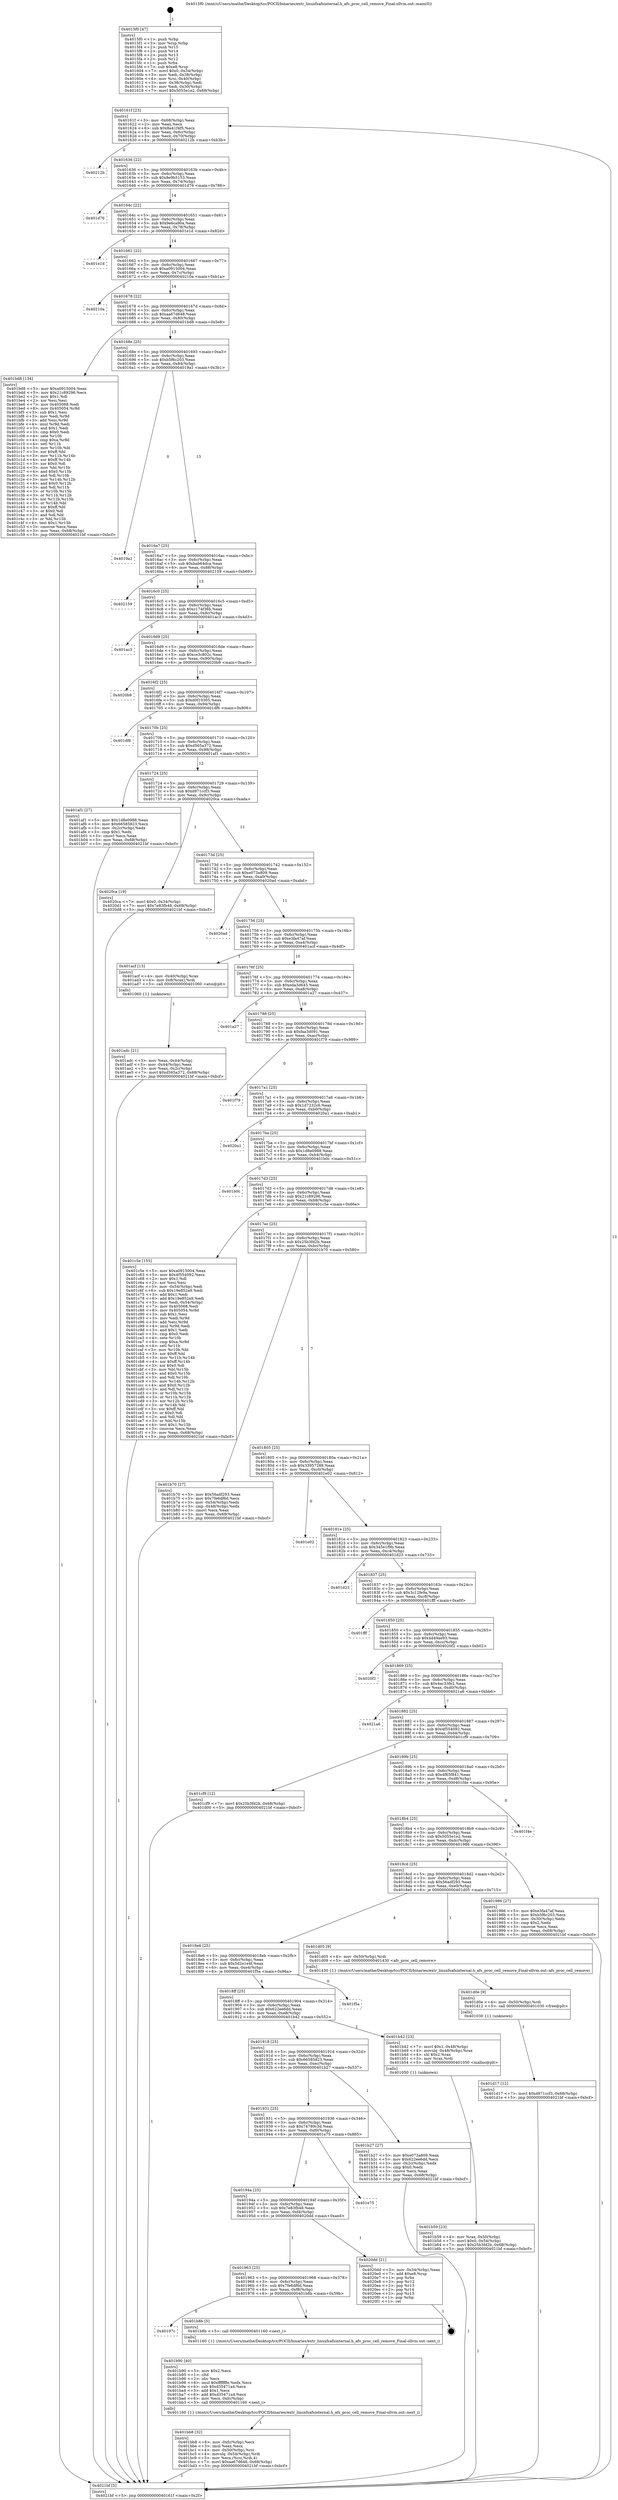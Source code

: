 digraph "0x4015f0" {
  label = "0x4015f0 (/mnt/c/Users/mathe/Desktop/tcc/POCII/binaries/extr_linuxfsafsinternal.h_afs_proc_cell_remove_Final-ollvm.out::main(0))"
  labelloc = "t"
  node[shape=record]

  Entry [label="",width=0.3,height=0.3,shape=circle,fillcolor=black,style=filled]
  "0x40161f" [label="{
     0x40161f [23]\l
     | [instrs]\l
     &nbsp;&nbsp;0x40161f \<+3\>: mov -0x68(%rbp),%eax\l
     &nbsp;&nbsp;0x401622 \<+2\>: mov %eax,%ecx\l
     &nbsp;&nbsp;0x401624 \<+6\>: sub $0x8a41f4f5,%ecx\l
     &nbsp;&nbsp;0x40162a \<+3\>: mov %eax,-0x6c(%rbp)\l
     &nbsp;&nbsp;0x40162d \<+3\>: mov %ecx,-0x70(%rbp)\l
     &nbsp;&nbsp;0x401630 \<+6\>: je 000000000040212b \<main+0xb3b\>\l
  }"]
  "0x40212b" [label="{
     0x40212b\l
  }", style=dashed]
  "0x401636" [label="{
     0x401636 [22]\l
     | [instrs]\l
     &nbsp;&nbsp;0x401636 \<+5\>: jmp 000000000040163b \<main+0x4b\>\l
     &nbsp;&nbsp;0x40163b \<+3\>: mov -0x6c(%rbp),%eax\l
     &nbsp;&nbsp;0x40163e \<+5\>: sub $0x8e9b5153,%eax\l
     &nbsp;&nbsp;0x401643 \<+3\>: mov %eax,-0x74(%rbp)\l
     &nbsp;&nbsp;0x401646 \<+6\>: je 0000000000401d76 \<main+0x786\>\l
  }"]
  Exit [label="",width=0.3,height=0.3,shape=circle,fillcolor=black,style=filled,peripheries=2]
  "0x401d76" [label="{
     0x401d76\l
  }", style=dashed]
  "0x40164c" [label="{
     0x40164c [22]\l
     | [instrs]\l
     &nbsp;&nbsp;0x40164c \<+5\>: jmp 0000000000401651 \<main+0x61\>\l
     &nbsp;&nbsp;0x401651 \<+3\>: mov -0x6c(%rbp),%eax\l
     &nbsp;&nbsp;0x401654 \<+5\>: sub $0x9e6ca90a,%eax\l
     &nbsp;&nbsp;0x401659 \<+3\>: mov %eax,-0x78(%rbp)\l
     &nbsp;&nbsp;0x40165c \<+6\>: je 0000000000401e1d \<main+0x82d\>\l
  }"]
  "0x401d17" [label="{
     0x401d17 [12]\l
     | [instrs]\l
     &nbsp;&nbsp;0x401d17 \<+7\>: movl $0xd971ccf3,-0x68(%rbp)\l
     &nbsp;&nbsp;0x401d1e \<+5\>: jmp 00000000004021bf \<main+0xbcf\>\l
  }"]
  "0x401e1d" [label="{
     0x401e1d\l
  }", style=dashed]
  "0x401662" [label="{
     0x401662 [22]\l
     | [instrs]\l
     &nbsp;&nbsp;0x401662 \<+5\>: jmp 0000000000401667 \<main+0x77\>\l
     &nbsp;&nbsp;0x401667 \<+3\>: mov -0x6c(%rbp),%eax\l
     &nbsp;&nbsp;0x40166a \<+5\>: sub $0xa0915004,%eax\l
     &nbsp;&nbsp;0x40166f \<+3\>: mov %eax,-0x7c(%rbp)\l
     &nbsp;&nbsp;0x401672 \<+6\>: je 000000000040210a \<main+0xb1a\>\l
  }"]
  "0x401d0e" [label="{
     0x401d0e [9]\l
     | [instrs]\l
     &nbsp;&nbsp;0x401d0e \<+4\>: mov -0x50(%rbp),%rdi\l
     &nbsp;&nbsp;0x401d12 \<+5\>: call 0000000000401030 \<free@plt\>\l
     | [calls]\l
     &nbsp;&nbsp;0x401030 \{1\} (unknown)\l
  }"]
  "0x40210a" [label="{
     0x40210a\l
  }", style=dashed]
  "0x401678" [label="{
     0x401678 [22]\l
     | [instrs]\l
     &nbsp;&nbsp;0x401678 \<+5\>: jmp 000000000040167d \<main+0x8d\>\l
     &nbsp;&nbsp;0x40167d \<+3\>: mov -0x6c(%rbp),%eax\l
     &nbsp;&nbsp;0x401680 \<+5\>: sub $0xaa67d648,%eax\l
     &nbsp;&nbsp;0x401685 \<+3\>: mov %eax,-0x80(%rbp)\l
     &nbsp;&nbsp;0x401688 \<+6\>: je 0000000000401bd8 \<main+0x5e8\>\l
  }"]
  "0x401bb8" [label="{
     0x401bb8 [32]\l
     | [instrs]\l
     &nbsp;&nbsp;0x401bb8 \<+6\>: mov -0xfc(%rbp),%ecx\l
     &nbsp;&nbsp;0x401bbe \<+3\>: imul %eax,%ecx\l
     &nbsp;&nbsp;0x401bc1 \<+4\>: mov -0x50(%rbp),%rsi\l
     &nbsp;&nbsp;0x401bc5 \<+4\>: movslq -0x54(%rbp),%rdi\l
     &nbsp;&nbsp;0x401bc9 \<+3\>: mov %ecx,(%rsi,%rdi,4)\l
     &nbsp;&nbsp;0x401bcc \<+7\>: movl $0xaa67d648,-0x68(%rbp)\l
     &nbsp;&nbsp;0x401bd3 \<+5\>: jmp 00000000004021bf \<main+0xbcf\>\l
  }"]
  "0x401bd8" [label="{
     0x401bd8 [134]\l
     | [instrs]\l
     &nbsp;&nbsp;0x401bd8 \<+5\>: mov $0xa0915004,%eax\l
     &nbsp;&nbsp;0x401bdd \<+5\>: mov $0x21c89296,%ecx\l
     &nbsp;&nbsp;0x401be2 \<+2\>: mov $0x1,%dl\l
     &nbsp;&nbsp;0x401be4 \<+2\>: xor %esi,%esi\l
     &nbsp;&nbsp;0x401be6 \<+7\>: mov 0x405068,%edi\l
     &nbsp;&nbsp;0x401bed \<+8\>: mov 0x405054,%r8d\l
     &nbsp;&nbsp;0x401bf5 \<+3\>: sub $0x1,%esi\l
     &nbsp;&nbsp;0x401bf8 \<+3\>: mov %edi,%r9d\l
     &nbsp;&nbsp;0x401bfb \<+3\>: add %esi,%r9d\l
     &nbsp;&nbsp;0x401bfe \<+4\>: imul %r9d,%edi\l
     &nbsp;&nbsp;0x401c02 \<+3\>: and $0x1,%edi\l
     &nbsp;&nbsp;0x401c05 \<+3\>: cmp $0x0,%edi\l
     &nbsp;&nbsp;0x401c08 \<+4\>: sete %r10b\l
     &nbsp;&nbsp;0x401c0c \<+4\>: cmp $0xa,%r8d\l
     &nbsp;&nbsp;0x401c10 \<+4\>: setl %r11b\l
     &nbsp;&nbsp;0x401c14 \<+3\>: mov %r10b,%bl\l
     &nbsp;&nbsp;0x401c17 \<+3\>: xor $0xff,%bl\l
     &nbsp;&nbsp;0x401c1a \<+3\>: mov %r11b,%r14b\l
     &nbsp;&nbsp;0x401c1d \<+4\>: xor $0xff,%r14b\l
     &nbsp;&nbsp;0x401c21 \<+3\>: xor $0x0,%dl\l
     &nbsp;&nbsp;0x401c24 \<+3\>: mov %bl,%r15b\l
     &nbsp;&nbsp;0x401c27 \<+4\>: and $0x0,%r15b\l
     &nbsp;&nbsp;0x401c2b \<+3\>: and %dl,%r10b\l
     &nbsp;&nbsp;0x401c2e \<+3\>: mov %r14b,%r12b\l
     &nbsp;&nbsp;0x401c31 \<+4\>: and $0x0,%r12b\l
     &nbsp;&nbsp;0x401c35 \<+3\>: and %dl,%r11b\l
     &nbsp;&nbsp;0x401c38 \<+3\>: or %r10b,%r15b\l
     &nbsp;&nbsp;0x401c3b \<+3\>: or %r11b,%r12b\l
     &nbsp;&nbsp;0x401c3e \<+3\>: xor %r12b,%r15b\l
     &nbsp;&nbsp;0x401c41 \<+3\>: or %r14b,%bl\l
     &nbsp;&nbsp;0x401c44 \<+3\>: xor $0xff,%bl\l
     &nbsp;&nbsp;0x401c47 \<+3\>: or $0x0,%dl\l
     &nbsp;&nbsp;0x401c4a \<+2\>: and %dl,%bl\l
     &nbsp;&nbsp;0x401c4c \<+3\>: or %bl,%r15b\l
     &nbsp;&nbsp;0x401c4f \<+4\>: test $0x1,%r15b\l
     &nbsp;&nbsp;0x401c53 \<+3\>: cmovne %ecx,%eax\l
     &nbsp;&nbsp;0x401c56 \<+3\>: mov %eax,-0x68(%rbp)\l
     &nbsp;&nbsp;0x401c59 \<+5\>: jmp 00000000004021bf \<main+0xbcf\>\l
  }"]
  "0x40168e" [label="{
     0x40168e [25]\l
     | [instrs]\l
     &nbsp;&nbsp;0x40168e \<+5\>: jmp 0000000000401693 \<main+0xa3\>\l
     &nbsp;&nbsp;0x401693 \<+3\>: mov -0x6c(%rbp),%eax\l
     &nbsp;&nbsp;0x401696 \<+5\>: sub $0xb5f6c203,%eax\l
     &nbsp;&nbsp;0x40169b \<+6\>: mov %eax,-0x84(%rbp)\l
     &nbsp;&nbsp;0x4016a1 \<+6\>: je 00000000004019a1 \<main+0x3b1\>\l
  }"]
  "0x401b90" [label="{
     0x401b90 [40]\l
     | [instrs]\l
     &nbsp;&nbsp;0x401b90 \<+5\>: mov $0x2,%ecx\l
     &nbsp;&nbsp;0x401b95 \<+1\>: cltd\l
     &nbsp;&nbsp;0x401b96 \<+2\>: idiv %ecx\l
     &nbsp;&nbsp;0x401b98 \<+6\>: imul $0xfffffffe,%edx,%ecx\l
     &nbsp;&nbsp;0x401b9e \<+6\>: sub $0xd35471a4,%ecx\l
     &nbsp;&nbsp;0x401ba4 \<+3\>: add $0x1,%ecx\l
     &nbsp;&nbsp;0x401ba7 \<+6\>: add $0xd35471a4,%ecx\l
     &nbsp;&nbsp;0x401bad \<+6\>: mov %ecx,-0xfc(%rbp)\l
     &nbsp;&nbsp;0x401bb3 \<+5\>: call 0000000000401160 \<next_i\>\l
     | [calls]\l
     &nbsp;&nbsp;0x401160 \{1\} (/mnt/c/Users/mathe/Desktop/tcc/POCII/binaries/extr_linuxfsafsinternal.h_afs_proc_cell_remove_Final-ollvm.out::next_i)\l
  }"]
  "0x4019a1" [label="{
     0x4019a1\l
  }", style=dashed]
  "0x4016a7" [label="{
     0x4016a7 [25]\l
     | [instrs]\l
     &nbsp;&nbsp;0x4016a7 \<+5\>: jmp 00000000004016ac \<main+0xbc\>\l
     &nbsp;&nbsp;0x4016ac \<+3\>: mov -0x6c(%rbp),%eax\l
     &nbsp;&nbsp;0x4016af \<+5\>: sub $0xbab64dca,%eax\l
     &nbsp;&nbsp;0x4016b4 \<+6\>: mov %eax,-0x88(%rbp)\l
     &nbsp;&nbsp;0x4016ba \<+6\>: je 0000000000402159 \<main+0xb69\>\l
  }"]
  "0x40197c" [label="{
     0x40197c\l
  }", style=dashed]
  "0x402159" [label="{
     0x402159\l
  }", style=dashed]
  "0x4016c0" [label="{
     0x4016c0 [25]\l
     | [instrs]\l
     &nbsp;&nbsp;0x4016c0 \<+5\>: jmp 00000000004016c5 \<main+0xd5\>\l
     &nbsp;&nbsp;0x4016c5 \<+3\>: mov -0x6c(%rbp),%eax\l
     &nbsp;&nbsp;0x4016c8 \<+5\>: sub $0xc174f36b,%eax\l
     &nbsp;&nbsp;0x4016cd \<+6\>: mov %eax,-0x8c(%rbp)\l
     &nbsp;&nbsp;0x4016d3 \<+6\>: je 0000000000401ac3 \<main+0x4d3\>\l
  }"]
  "0x401b8b" [label="{
     0x401b8b [5]\l
     | [instrs]\l
     &nbsp;&nbsp;0x401b8b \<+5\>: call 0000000000401160 \<next_i\>\l
     | [calls]\l
     &nbsp;&nbsp;0x401160 \{1\} (/mnt/c/Users/mathe/Desktop/tcc/POCII/binaries/extr_linuxfsafsinternal.h_afs_proc_cell_remove_Final-ollvm.out::next_i)\l
  }"]
  "0x401ac3" [label="{
     0x401ac3\l
  }", style=dashed]
  "0x4016d9" [label="{
     0x4016d9 [25]\l
     | [instrs]\l
     &nbsp;&nbsp;0x4016d9 \<+5\>: jmp 00000000004016de \<main+0xee\>\l
     &nbsp;&nbsp;0x4016de \<+3\>: mov -0x6c(%rbp),%eax\l
     &nbsp;&nbsp;0x4016e1 \<+5\>: sub $0xce3c802c,%eax\l
     &nbsp;&nbsp;0x4016e6 \<+6\>: mov %eax,-0x90(%rbp)\l
     &nbsp;&nbsp;0x4016ec \<+6\>: je 00000000004020b9 \<main+0xac9\>\l
  }"]
  "0x401963" [label="{
     0x401963 [25]\l
     | [instrs]\l
     &nbsp;&nbsp;0x401963 \<+5\>: jmp 0000000000401968 \<main+0x378\>\l
     &nbsp;&nbsp;0x401968 \<+3\>: mov -0x6c(%rbp),%eax\l
     &nbsp;&nbsp;0x40196b \<+5\>: sub $0x7fe6df6d,%eax\l
     &nbsp;&nbsp;0x401970 \<+6\>: mov %eax,-0xf8(%rbp)\l
     &nbsp;&nbsp;0x401976 \<+6\>: je 0000000000401b8b \<main+0x59b\>\l
  }"]
  "0x4020b9" [label="{
     0x4020b9\l
  }", style=dashed]
  "0x4016f2" [label="{
     0x4016f2 [25]\l
     | [instrs]\l
     &nbsp;&nbsp;0x4016f2 \<+5\>: jmp 00000000004016f7 \<main+0x107\>\l
     &nbsp;&nbsp;0x4016f7 \<+3\>: mov -0x6c(%rbp),%eax\l
     &nbsp;&nbsp;0x4016fa \<+5\>: sub $0xd0f10305,%eax\l
     &nbsp;&nbsp;0x4016ff \<+6\>: mov %eax,-0x94(%rbp)\l
     &nbsp;&nbsp;0x401705 \<+6\>: je 0000000000401df6 \<main+0x806\>\l
  }"]
  "0x4020dd" [label="{
     0x4020dd [21]\l
     | [instrs]\l
     &nbsp;&nbsp;0x4020dd \<+3\>: mov -0x34(%rbp),%eax\l
     &nbsp;&nbsp;0x4020e0 \<+7\>: add $0xe8,%rsp\l
     &nbsp;&nbsp;0x4020e7 \<+1\>: pop %rbx\l
     &nbsp;&nbsp;0x4020e8 \<+2\>: pop %r12\l
     &nbsp;&nbsp;0x4020ea \<+2\>: pop %r13\l
     &nbsp;&nbsp;0x4020ec \<+2\>: pop %r14\l
     &nbsp;&nbsp;0x4020ee \<+2\>: pop %r15\l
     &nbsp;&nbsp;0x4020f0 \<+1\>: pop %rbp\l
     &nbsp;&nbsp;0x4020f1 \<+1\>: ret\l
  }"]
  "0x401df6" [label="{
     0x401df6\l
  }", style=dashed]
  "0x40170b" [label="{
     0x40170b [25]\l
     | [instrs]\l
     &nbsp;&nbsp;0x40170b \<+5\>: jmp 0000000000401710 \<main+0x120\>\l
     &nbsp;&nbsp;0x401710 \<+3\>: mov -0x6c(%rbp),%eax\l
     &nbsp;&nbsp;0x401713 \<+5\>: sub $0xd565a372,%eax\l
     &nbsp;&nbsp;0x401718 \<+6\>: mov %eax,-0x98(%rbp)\l
     &nbsp;&nbsp;0x40171e \<+6\>: je 0000000000401af1 \<main+0x501\>\l
  }"]
  "0x40194a" [label="{
     0x40194a [25]\l
     | [instrs]\l
     &nbsp;&nbsp;0x40194a \<+5\>: jmp 000000000040194f \<main+0x35f\>\l
     &nbsp;&nbsp;0x40194f \<+3\>: mov -0x6c(%rbp),%eax\l
     &nbsp;&nbsp;0x401952 \<+5\>: sub $0x7e83fb48,%eax\l
     &nbsp;&nbsp;0x401957 \<+6\>: mov %eax,-0xf4(%rbp)\l
     &nbsp;&nbsp;0x40195d \<+6\>: je 00000000004020dd \<main+0xaed\>\l
  }"]
  "0x401af1" [label="{
     0x401af1 [27]\l
     | [instrs]\l
     &nbsp;&nbsp;0x401af1 \<+5\>: mov $0x1d8e0988,%eax\l
     &nbsp;&nbsp;0x401af6 \<+5\>: mov $0x66585823,%ecx\l
     &nbsp;&nbsp;0x401afb \<+3\>: mov -0x2c(%rbp),%edx\l
     &nbsp;&nbsp;0x401afe \<+3\>: cmp $0x1,%edx\l
     &nbsp;&nbsp;0x401b01 \<+3\>: cmovl %ecx,%eax\l
     &nbsp;&nbsp;0x401b04 \<+3\>: mov %eax,-0x68(%rbp)\l
     &nbsp;&nbsp;0x401b07 \<+5\>: jmp 00000000004021bf \<main+0xbcf\>\l
  }"]
  "0x401724" [label="{
     0x401724 [25]\l
     | [instrs]\l
     &nbsp;&nbsp;0x401724 \<+5\>: jmp 0000000000401729 \<main+0x139\>\l
     &nbsp;&nbsp;0x401729 \<+3\>: mov -0x6c(%rbp),%eax\l
     &nbsp;&nbsp;0x40172c \<+5\>: sub $0xd971ccf3,%eax\l
     &nbsp;&nbsp;0x401731 \<+6\>: mov %eax,-0x9c(%rbp)\l
     &nbsp;&nbsp;0x401737 \<+6\>: je 00000000004020ca \<main+0xada\>\l
  }"]
  "0x401e75" [label="{
     0x401e75\l
  }", style=dashed]
  "0x4020ca" [label="{
     0x4020ca [19]\l
     | [instrs]\l
     &nbsp;&nbsp;0x4020ca \<+7\>: movl $0x0,-0x34(%rbp)\l
     &nbsp;&nbsp;0x4020d1 \<+7\>: movl $0x7e83fb48,-0x68(%rbp)\l
     &nbsp;&nbsp;0x4020d8 \<+5\>: jmp 00000000004021bf \<main+0xbcf\>\l
  }"]
  "0x40173d" [label="{
     0x40173d [25]\l
     | [instrs]\l
     &nbsp;&nbsp;0x40173d \<+5\>: jmp 0000000000401742 \<main+0x152\>\l
     &nbsp;&nbsp;0x401742 \<+3\>: mov -0x6c(%rbp),%eax\l
     &nbsp;&nbsp;0x401745 \<+5\>: sub $0xe073a809,%eax\l
     &nbsp;&nbsp;0x40174a \<+6\>: mov %eax,-0xa0(%rbp)\l
     &nbsp;&nbsp;0x401750 \<+6\>: je 00000000004020ad \<main+0xabd\>\l
  }"]
  "0x401b59" [label="{
     0x401b59 [23]\l
     | [instrs]\l
     &nbsp;&nbsp;0x401b59 \<+4\>: mov %rax,-0x50(%rbp)\l
     &nbsp;&nbsp;0x401b5d \<+7\>: movl $0x0,-0x54(%rbp)\l
     &nbsp;&nbsp;0x401b64 \<+7\>: movl $0x25b3fd2b,-0x68(%rbp)\l
     &nbsp;&nbsp;0x401b6b \<+5\>: jmp 00000000004021bf \<main+0xbcf\>\l
  }"]
  "0x4020ad" [label="{
     0x4020ad\l
  }", style=dashed]
  "0x401756" [label="{
     0x401756 [25]\l
     | [instrs]\l
     &nbsp;&nbsp;0x401756 \<+5\>: jmp 000000000040175b \<main+0x16b\>\l
     &nbsp;&nbsp;0x40175b \<+3\>: mov -0x6c(%rbp),%eax\l
     &nbsp;&nbsp;0x40175e \<+5\>: sub $0xe3fa47af,%eax\l
     &nbsp;&nbsp;0x401763 \<+6\>: mov %eax,-0xa4(%rbp)\l
     &nbsp;&nbsp;0x401769 \<+6\>: je 0000000000401acf \<main+0x4df\>\l
  }"]
  "0x401931" [label="{
     0x401931 [25]\l
     | [instrs]\l
     &nbsp;&nbsp;0x401931 \<+5\>: jmp 0000000000401936 \<main+0x346\>\l
     &nbsp;&nbsp;0x401936 \<+3\>: mov -0x6c(%rbp),%eax\l
     &nbsp;&nbsp;0x401939 \<+5\>: sub $0x74789c3d,%eax\l
     &nbsp;&nbsp;0x40193e \<+6\>: mov %eax,-0xf0(%rbp)\l
     &nbsp;&nbsp;0x401944 \<+6\>: je 0000000000401e75 \<main+0x885\>\l
  }"]
  "0x401acf" [label="{
     0x401acf [13]\l
     | [instrs]\l
     &nbsp;&nbsp;0x401acf \<+4\>: mov -0x40(%rbp),%rax\l
     &nbsp;&nbsp;0x401ad3 \<+4\>: mov 0x8(%rax),%rdi\l
     &nbsp;&nbsp;0x401ad7 \<+5\>: call 0000000000401060 \<atoi@plt\>\l
     | [calls]\l
     &nbsp;&nbsp;0x401060 \{1\} (unknown)\l
  }"]
  "0x40176f" [label="{
     0x40176f [25]\l
     | [instrs]\l
     &nbsp;&nbsp;0x40176f \<+5\>: jmp 0000000000401774 \<main+0x184\>\l
     &nbsp;&nbsp;0x401774 \<+3\>: mov -0x6c(%rbp),%eax\l
     &nbsp;&nbsp;0x401777 \<+5\>: sub $0xeda3d645,%eax\l
     &nbsp;&nbsp;0x40177c \<+6\>: mov %eax,-0xa8(%rbp)\l
     &nbsp;&nbsp;0x401782 \<+6\>: je 0000000000401a27 \<main+0x437\>\l
  }"]
  "0x401b27" [label="{
     0x401b27 [27]\l
     | [instrs]\l
     &nbsp;&nbsp;0x401b27 \<+5\>: mov $0xe073a809,%eax\l
     &nbsp;&nbsp;0x401b2c \<+5\>: mov $0x622ee6dd,%ecx\l
     &nbsp;&nbsp;0x401b31 \<+3\>: mov -0x2c(%rbp),%edx\l
     &nbsp;&nbsp;0x401b34 \<+3\>: cmp $0x0,%edx\l
     &nbsp;&nbsp;0x401b37 \<+3\>: cmove %ecx,%eax\l
     &nbsp;&nbsp;0x401b3a \<+3\>: mov %eax,-0x68(%rbp)\l
     &nbsp;&nbsp;0x401b3d \<+5\>: jmp 00000000004021bf \<main+0xbcf\>\l
  }"]
  "0x401a27" [label="{
     0x401a27\l
  }", style=dashed]
  "0x401788" [label="{
     0x401788 [25]\l
     | [instrs]\l
     &nbsp;&nbsp;0x401788 \<+5\>: jmp 000000000040178d \<main+0x19d\>\l
     &nbsp;&nbsp;0x40178d \<+3\>: mov -0x6c(%rbp),%eax\l
     &nbsp;&nbsp;0x401790 \<+5\>: sub $0xfaa3d091,%eax\l
     &nbsp;&nbsp;0x401795 \<+6\>: mov %eax,-0xac(%rbp)\l
     &nbsp;&nbsp;0x40179b \<+6\>: je 0000000000401f79 \<main+0x989\>\l
  }"]
  "0x401918" [label="{
     0x401918 [25]\l
     | [instrs]\l
     &nbsp;&nbsp;0x401918 \<+5\>: jmp 000000000040191d \<main+0x32d\>\l
     &nbsp;&nbsp;0x40191d \<+3\>: mov -0x6c(%rbp),%eax\l
     &nbsp;&nbsp;0x401920 \<+5\>: sub $0x66585823,%eax\l
     &nbsp;&nbsp;0x401925 \<+6\>: mov %eax,-0xec(%rbp)\l
     &nbsp;&nbsp;0x40192b \<+6\>: je 0000000000401b27 \<main+0x537\>\l
  }"]
  "0x401f79" [label="{
     0x401f79\l
  }", style=dashed]
  "0x4017a1" [label="{
     0x4017a1 [25]\l
     | [instrs]\l
     &nbsp;&nbsp;0x4017a1 \<+5\>: jmp 00000000004017a6 \<main+0x1b6\>\l
     &nbsp;&nbsp;0x4017a6 \<+3\>: mov -0x6c(%rbp),%eax\l
     &nbsp;&nbsp;0x4017a9 \<+5\>: sub $0x1d7232c6,%eax\l
     &nbsp;&nbsp;0x4017ae \<+6\>: mov %eax,-0xb0(%rbp)\l
     &nbsp;&nbsp;0x4017b4 \<+6\>: je 00000000004020a1 \<main+0xab1\>\l
  }"]
  "0x401b42" [label="{
     0x401b42 [23]\l
     | [instrs]\l
     &nbsp;&nbsp;0x401b42 \<+7\>: movl $0x1,-0x48(%rbp)\l
     &nbsp;&nbsp;0x401b49 \<+4\>: movslq -0x48(%rbp),%rax\l
     &nbsp;&nbsp;0x401b4d \<+4\>: shl $0x2,%rax\l
     &nbsp;&nbsp;0x401b51 \<+3\>: mov %rax,%rdi\l
     &nbsp;&nbsp;0x401b54 \<+5\>: call 0000000000401050 \<malloc@plt\>\l
     | [calls]\l
     &nbsp;&nbsp;0x401050 \{1\} (unknown)\l
  }"]
  "0x4020a1" [label="{
     0x4020a1\l
  }", style=dashed]
  "0x4017ba" [label="{
     0x4017ba [25]\l
     | [instrs]\l
     &nbsp;&nbsp;0x4017ba \<+5\>: jmp 00000000004017bf \<main+0x1cf\>\l
     &nbsp;&nbsp;0x4017bf \<+3\>: mov -0x6c(%rbp),%eax\l
     &nbsp;&nbsp;0x4017c2 \<+5\>: sub $0x1d8e0988,%eax\l
     &nbsp;&nbsp;0x4017c7 \<+6\>: mov %eax,-0xb4(%rbp)\l
     &nbsp;&nbsp;0x4017cd \<+6\>: je 0000000000401b0c \<main+0x51c\>\l
  }"]
  "0x4018ff" [label="{
     0x4018ff [25]\l
     | [instrs]\l
     &nbsp;&nbsp;0x4018ff \<+5\>: jmp 0000000000401904 \<main+0x314\>\l
     &nbsp;&nbsp;0x401904 \<+3\>: mov -0x6c(%rbp),%eax\l
     &nbsp;&nbsp;0x401907 \<+5\>: sub $0x622ee6dd,%eax\l
     &nbsp;&nbsp;0x40190c \<+6\>: mov %eax,-0xe8(%rbp)\l
     &nbsp;&nbsp;0x401912 \<+6\>: je 0000000000401b42 \<main+0x552\>\l
  }"]
  "0x401b0c" [label="{
     0x401b0c\l
  }", style=dashed]
  "0x4017d3" [label="{
     0x4017d3 [25]\l
     | [instrs]\l
     &nbsp;&nbsp;0x4017d3 \<+5\>: jmp 00000000004017d8 \<main+0x1e8\>\l
     &nbsp;&nbsp;0x4017d8 \<+3\>: mov -0x6c(%rbp),%eax\l
     &nbsp;&nbsp;0x4017db \<+5\>: sub $0x21c89296,%eax\l
     &nbsp;&nbsp;0x4017e0 \<+6\>: mov %eax,-0xb8(%rbp)\l
     &nbsp;&nbsp;0x4017e6 \<+6\>: je 0000000000401c5e \<main+0x66e\>\l
  }"]
  "0x401f5a" [label="{
     0x401f5a\l
  }", style=dashed]
  "0x401c5e" [label="{
     0x401c5e [155]\l
     | [instrs]\l
     &nbsp;&nbsp;0x401c5e \<+5\>: mov $0xa0915004,%eax\l
     &nbsp;&nbsp;0x401c63 \<+5\>: mov $0x4f554092,%ecx\l
     &nbsp;&nbsp;0x401c68 \<+2\>: mov $0x1,%dl\l
     &nbsp;&nbsp;0x401c6a \<+2\>: xor %esi,%esi\l
     &nbsp;&nbsp;0x401c6c \<+3\>: mov -0x54(%rbp),%edi\l
     &nbsp;&nbsp;0x401c6f \<+6\>: sub $0x19e852a9,%edi\l
     &nbsp;&nbsp;0x401c75 \<+3\>: add $0x1,%edi\l
     &nbsp;&nbsp;0x401c78 \<+6\>: add $0x19e852a9,%edi\l
     &nbsp;&nbsp;0x401c7e \<+3\>: mov %edi,-0x54(%rbp)\l
     &nbsp;&nbsp;0x401c81 \<+7\>: mov 0x405068,%edi\l
     &nbsp;&nbsp;0x401c88 \<+8\>: mov 0x405054,%r8d\l
     &nbsp;&nbsp;0x401c90 \<+3\>: sub $0x1,%esi\l
     &nbsp;&nbsp;0x401c93 \<+3\>: mov %edi,%r9d\l
     &nbsp;&nbsp;0x401c96 \<+3\>: add %esi,%r9d\l
     &nbsp;&nbsp;0x401c99 \<+4\>: imul %r9d,%edi\l
     &nbsp;&nbsp;0x401c9d \<+3\>: and $0x1,%edi\l
     &nbsp;&nbsp;0x401ca0 \<+3\>: cmp $0x0,%edi\l
     &nbsp;&nbsp;0x401ca3 \<+4\>: sete %r10b\l
     &nbsp;&nbsp;0x401ca7 \<+4\>: cmp $0xa,%r8d\l
     &nbsp;&nbsp;0x401cab \<+4\>: setl %r11b\l
     &nbsp;&nbsp;0x401caf \<+3\>: mov %r10b,%bl\l
     &nbsp;&nbsp;0x401cb2 \<+3\>: xor $0xff,%bl\l
     &nbsp;&nbsp;0x401cb5 \<+3\>: mov %r11b,%r14b\l
     &nbsp;&nbsp;0x401cb8 \<+4\>: xor $0xff,%r14b\l
     &nbsp;&nbsp;0x401cbc \<+3\>: xor $0x0,%dl\l
     &nbsp;&nbsp;0x401cbf \<+3\>: mov %bl,%r15b\l
     &nbsp;&nbsp;0x401cc2 \<+4\>: and $0x0,%r15b\l
     &nbsp;&nbsp;0x401cc6 \<+3\>: and %dl,%r10b\l
     &nbsp;&nbsp;0x401cc9 \<+3\>: mov %r14b,%r12b\l
     &nbsp;&nbsp;0x401ccc \<+4\>: and $0x0,%r12b\l
     &nbsp;&nbsp;0x401cd0 \<+3\>: and %dl,%r11b\l
     &nbsp;&nbsp;0x401cd3 \<+3\>: or %r10b,%r15b\l
     &nbsp;&nbsp;0x401cd6 \<+3\>: or %r11b,%r12b\l
     &nbsp;&nbsp;0x401cd9 \<+3\>: xor %r12b,%r15b\l
     &nbsp;&nbsp;0x401cdc \<+3\>: or %r14b,%bl\l
     &nbsp;&nbsp;0x401cdf \<+3\>: xor $0xff,%bl\l
     &nbsp;&nbsp;0x401ce2 \<+3\>: or $0x0,%dl\l
     &nbsp;&nbsp;0x401ce5 \<+2\>: and %dl,%bl\l
     &nbsp;&nbsp;0x401ce7 \<+3\>: or %bl,%r15b\l
     &nbsp;&nbsp;0x401cea \<+4\>: test $0x1,%r15b\l
     &nbsp;&nbsp;0x401cee \<+3\>: cmovne %ecx,%eax\l
     &nbsp;&nbsp;0x401cf1 \<+3\>: mov %eax,-0x68(%rbp)\l
     &nbsp;&nbsp;0x401cf4 \<+5\>: jmp 00000000004021bf \<main+0xbcf\>\l
  }"]
  "0x4017ec" [label="{
     0x4017ec [25]\l
     | [instrs]\l
     &nbsp;&nbsp;0x4017ec \<+5\>: jmp 00000000004017f1 \<main+0x201\>\l
     &nbsp;&nbsp;0x4017f1 \<+3\>: mov -0x6c(%rbp),%eax\l
     &nbsp;&nbsp;0x4017f4 \<+5\>: sub $0x25b3fd2b,%eax\l
     &nbsp;&nbsp;0x4017f9 \<+6\>: mov %eax,-0xbc(%rbp)\l
     &nbsp;&nbsp;0x4017ff \<+6\>: je 0000000000401b70 \<main+0x580\>\l
  }"]
  "0x4018e6" [label="{
     0x4018e6 [25]\l
     | [instrs]\l
     &nbsp;&nbsp;0x4018e6 \<+5\>: jmp 00000000004018eb \<main+0x2fb\>\l
     &nbsp;&nbsp;0x4018eb \<+3\>: mov -0x6c(%rbp),%eax\l
     &nbsp;&nbsp;0x4018ee \<+5\>: sub $0x5d2e1e4f,%eax\l
     &nbsp;&nbsp;0x4018f3 \<+6\>: mov %eax,-0xe4(%rbp)\l
     &nbsp;&nbsp;0x4018f9 \<+6\>: je 0000000000401f5a \<main+0x96a\>\l
  }"]
  "0x401b70" [label="{
     0x401b70 [27]\l
     | [instrs]\l
     &nbsp;&nbsp;0x401b70 \<+5\>: mov $0x56adf293,%eax\l
     &nbsp;&nbsp;0x401b75 \<+5\>: mov $0x7fe6df6d,%ecx\l
     &nbsp;&nbsp;0x401b7a \<+3\>: mov -0x54(%rbp),%edx\l
     &nbsp;&nbsp;0x401b7d \<+3\>: cmp -0x48(%rbp),%edx\l
     &nbsp;&nbsp;0x401b80 \<+3\>: cmovl %ecx,%eax\l
     &nbsp;&nbsp;0x401b83 \<+3\>: mov %eax,-0x68(%rbp)\l
     &nbsp;&nbsp;0x401b86 \<+5\>: jmp 00000000004021bf \<main+0xbcf\>\l
  }"]
  "0x401805" [label="{
     0x401805 [25]\l
     | [instrs]\l
     &nbsp;&nbsp;0x401805 \<+5\>: jmp 000000000040180a \<main+0x21a\>\l
     &nbsp;&nbsp;0x40180a \<+3\>: mov -0x6c(%rbp),%eax\l
     &nbsp;&nbsp;0x40180d \<+5\>: sub $0x33957288,%eax\l
     &nbsp;&nbsp;0x401812 \<+6\>: mov %eax,-0xc0(%rbp)\l
     &nbsp;&nbsp;0x401818 \<+6\>: je 0000000000401e02 \<main+0x812\>\l
  }"]
  "0x401d05" [label="{
     0x401d05 [9]\l
     | [instrs]\l
     &nbsp;&nbsp;0x401d05 \<+4\>: mov -0x50(%rbp),%rdi\l
     &nbsp;&nbsp;0x401d09 \<+5\>: call 0000000000401430 \<afs_proc_cell_remove\>\l
     | [calls]\l
     &nbsp;&nbsp;0x401430 \{1\} (/mnt/c/Users/mathe/Desktop/tcc/POCII/binaries/extr_linuxfsafsinternal.h_afs_proc_cell_remove_Final-ollvm.out::afs_proc_cell_remove)\l
  }"]
  "0x401e02" [label="{
     0x401e02\l
  }", style=dashed]
  "0x40181e" [label="{
     0x40181e [25]\l
     | [instrs]\l
     &nbsp;&nbsp;0x40181e \<+5\>: jmp 0000000000401823 \<main+0x233\>\l
     &nbsp;&nbsp;0x401823 \<+3\>: mov -0x6c(%rbp),%eax\l
     &nbsp;&nbsp;0x401826 \<+5\>: sub $0x345e1f9b,%eax\l
     &nbsp;&nbsp;0x40182b \<+6\>: mov %eax,-0xc4(%rbp)\l
     &nbsp;&nbsp;0x401831 \<+6\>: je 0000000000401d23 \<main+0x733\>\l
  }"]
  "0x401adc" [label="{
     0x401adc [21]\l
     | [instrs]\l
     &nbsp;&nbsp;0x401adc \<+3\>: mov %eax,-0x44(%rbp)\l
     &nbsp;&nbsp;0x401adf \<+3\>: mov -0x44(%rbp),%eax\l
     &nbsp;&nbsp;0x401ae2 \<+3\>: mov %eax,-0x2c(%rbp)\l
     &nbsp;&nbsp;0x401ae5 \<+7\>: movl $0xd565a372,-0x68(%rbp)\l
     &nbsp;&nbsp;0x401aec \<+5\>: jmp 00000000004021bf \<main+0xbcf\>\l
  }"]
  "0x401d23" [label="{
     0x401d23\l
  }", style=dashed]
  "0x401837" [label="{
     0x401837 [25]\l
     | [instrs]\l
     &nbsp;&nbsp;0x401837 \<+5\>: jmp 000000000040183c \<main+0x24c\>\l
     &nbsp;&nbsp;0x40183c \<+3\>: mov -0x6c(%rbp),%eax\l
     &nbsp;&nbsp;0x40183f \<+5\>: sub $0x3c12fe9a,%eax\l
     &nbsp;&nbsp;0x401844 \<+6\>: mov %eax,-0xc8(%rbp)\l
     &nbsp;&nbsp;0x40184a \<+6\>: je 0000000000401fff \<main+0xa0f\>\l
  }"]
  "0x4015f0" [label="{
     0x4015f0 [47]\l
     | [instrs]\l
     &nbsp;&nbsp;0x4015f0 \<+1\>: push %rbp\l
     &nbsp;&nbsp;0x4015f1 \<+3\>: mov %rsp,%rbp\l
     &nbsp;&nbsp;0x4015f4 \<+2\>: push %r15\l
     &nbsp;&nbsp;0x4015f6 \<+2\>: push %r14\l
     &nbsp;&nbsp;0x4015f8 \<+2\>: push %r13\l
     &nbsp;&nbsp;0x4015fa \<+2\>: push %r12\l
     &nbsp;&nbsp;0x4015fc \<+1\>: push %rbx\l
     &nbsp;&nbsp;0x4015fd \<+7\>: sub $0xe8,%rsp\l
     &nbsp;&nbsp;0x401604 \<+7\>: movl $0x0,-0x34(%rbp)\l
     &nbsp;&nbsp;0x40160b \<+3\>: mov %edi,-0x38(%rbp)\l
     &nbsp;&nbsp;0x40160e \<+4\>: mov %rsi,-0x40(%rbp)\l
     &nbsp;&nbsp;0x401612 \<+3\>: mov -0x38(%rbp),%edi\l
     &nbsp;&nbsp;0x401615 \<+3\>: mov %edi,-0x30(%rbp)\l
     &nbsp;&nbsp;0x401618 \<+7\>: movl $0x5055e1e2,-0x68(%rbp)\l
  }"]
  "0x401fff" [label="{
     0x401fff\l
  }", style=dashed]
  "0x401850" [label="{
     0x401850 [25]\l
     | [instrs]\l
     &nbsp;&nbsp;0x401850 \<+5\>: jmp 0000000000401855 \<main+0x265\>\l
     &nbsp;&nbsp;0x401855 \<+3\>: mov -0x6c(%rbp),%eax\l
     &nbsp;&nbsp;0x401858 \<+5\>: sub $0x4d49ae93,%eax\l
     &nbsp;&nbsp;0x40185d \<+6\>: mov %eax,-0xcc(%rbp)\l
     &nbsp;&nbsp;0x401863 \<+6\>: je 00000000004020f2 \<main+0xb02\>\l
  }"]
  "0x4021bf" [label="{
     0x4021bf [5]\l
     | [instrs]\l
     &nbsp;&nbsp;0x4021bf \<+5\>: jmp 000000000040161f \<main+0x2f\>\l
  }"]
  "0x4020f2" [label="{
     0x4020f2\l
  }", style=dashed]
  "0x401869" [label="{
     0x401869 [25]\l
     | [instrs]\l
     &nbsp;&nbsp;0x401869 \<+5\>: jmp 000000000040186e \<main+0x27e\>\l
     &nbsp;&nbsp;0x40186e \<+3\>: mov -0x6c(%rbp),%eax\l
     &nbsp;&nbsp;0x401871 \<+5\>: sub $0x4ec33fe2,%eax\l
     &nbsp;&nbsp;0x401876 \<+6\>: mov %eax,-0xd0(%rbp)\l
     &nbsp;&nbsp;0x40187c \<+6\>: je 00000000004021a6 \<main+0xbb6\>\l
  }"]
  "0x4018cd" [label="{
     0x4018cd [25]\l
     | [instrs]\l
     &nbsp;&nbsp;0x4018cd \<+5\>: jmp 00000000004018d2 \<main+0x2e2\>\l
     &nbsp;&nbsp;0x4018d2 \<+3\>: mov -0x6c(%rbp),%eax\l
     &nbsp;&nbsp;0x4018d5 \<+5\>: sub $0x56adf293,%eax\l
     &nbsp;&nbsp;0x4018da \<+6\>: mov %eax,-0xe0(%rbp)\l
     &nbsp;&nbsp;0x4018e0 \<+6\>: je 0000000000401d05 \<main+0x715\>\l
  }"]
  "0x4021a6" [label="{
     0x4021a6\l
  }", style=dashed]
  "0x401882" [label="{
     0x401882 [25]\l
     | [instrs]\l
     &nbsp;&nbsp;0x401882 \<+5\>: jmp 0000000000401887 \<main+0x297\>\l
     &nbsp;&nbsp;0x401887 \<+3\>: mov -0x6c(%rbp),%eax\l
     &nbsp;&nbsp;0x40188a \<+5\>: sub $0x4f554092,%eax\l
     &nbsp;&nbsp;0x40188f \<+6\>: mov %eax,-0xd4(%rbp)\l
     &nbsp;&nbsp;0x401895 \<+6\>: je 0000000000401cf9 \<main+0x709\>\l
  }"]
  "0x401986" [label="{
     0x401986 [27]\l
     | [instrs]\l
     &nbsp;&nbsp;0x401986 \<+5\>: mov $0xe3fa47af,%eax\l
     &nbsp;&nbsp;0x40198b \<+5\>: mov $0xb5f6c203,%ecx\l
     &nbsp;&nbsp;0x401990 \<+3\>: mov -0x30(%rbp),%edx\l
     &nbsp;&nbsp;0x401993 \<+3\>: cmp $0x2,%edx\l
     &nbsp;&nbsp;0x401996 \<+3\>: cmovne %ecx,%eax\l
     &nbsp;&nbsp;0x401999 \<+3\>: mov %eax,-0x68(%rbp)\l
     &nbsp;&nbsp;0x40199c \<+5\>: jmp 00000000004021bf \<main+0xbcf\>\l
  }"]
  "0x401cf9" [label="{
     0x401cf9 [12]\l
     | [instrs]\l
     &nbsp;&nbsp;0x401cf9 \<+7\>: movl $0x25b3fd2b,-0x68(%rbp)\l
     &nbsp;&nbsp;0x401d00 \<+5\>: jmp 00000000004021bf \<main+0xbcf\>\l
  }"]
  "0x40189b" [label="{
     0x40189b [25]\l
     | [instrs]\l
     &nbsp;&nbsp;0x40189b \<+5\>: jmp 00000000004018a0 \<main+0x2b0\>\l
     &nbsp;&nbsp;0x4018a0 \<+3\>: mov -0x6c(%rbp),%eax\l
     &nbsp;&nbsp;0x4018a3 \<+5\>: sub $0x4f65f841,%eax\l
     &nbsp;&nbsp;0x4018a8 \<+6\>: mov %eax,-0xd8(%rbp)\l
     &nbsp;&nbsp;0x4018ae \<+6\>: je 0000000000401f4e \<main+0x95e\>\l
  }"]
  "0x4018b4" [label="{
     0x4018b4 [25]\l
     | [instrs]\l
     &nbsp;&nbsp;0x4018b4 \<+5\>: jmp 00000000004018b9 \<main+0x2c9\>\l
     &nbsp;&nbsp;0x4018b9 \<+3\>: mov -0x6c(%rbp),%eax\l
     &nbsp;&nbsp;0x4018bc \<+5\>: sub $0x5055e1e2,%eax\l
     &nbsp;&nbsp;0x4018c1 \<+6\>: mov %eax,-0xdc(%rbp)\l
     &nbsp;&nbsp;0x4018c7 \<+6\>: je 0000000000401986 \<main+0x396\>\l
  }"]
  "0x401f4e" [label="{
     0x401f4e\l
  }", style=dashed]
  Entry -> "0x4015f0" [label=" 1"]
  "0x40161f" -> "0x40212b" [label=" 0"]
  "0x40161f" -> "0x401636" [label=" 14"]
  "0x4020dd" -> Exit [label=" 1"]
  "0x401636" -> "0x401d76" [label=" 0"]
  "0x401636" -> "0x40164c" [label=" 14"]
  "0x4020ca" -> "0x4021bf" [label=" 1"]
  "0x40164c" -> "0x401e1d" [label=" 0"]
  "0x40164c" -> "0x401662" [label=" 14"]
  "0x401d17" -> "0x4021bf" [label=" 1"]
  "0x401662" -> "0x40210a" [label=" 0"]
  "0x401662" -> "0x401678" [label=" 14"]
  "0x401d0e" -> "0x401d17" [label=" 1"]
  "0x401678" -> "0x401bd8" [label=" 1"]
  "0x401678" -> "0x40168e" [label=" 13"]
  "0x401d05" -> "0x401d0e" [label=" 1"]
  "0x40168e" -> "0x4019a1" [label=" 0"]
  "0x40168e" -> "0x4016a7" [label=" 13"]
  "0x401cf9" -> "0x4021bf" [label=" 1"]
  "0x4016a7" -> "0x402159" [label=" 0"]
  "0x4016a7" -> "0x4016c0" [label=" 13"]
  "0x401c5e" -> "0x4021bf" [label=" 1"]
  "0x4016c0" -> "0x401ac3" [label=" 0"]
  "0x4016c0" -> "0x4016d9" [label=" 13"]
  "0x401bd8" -> "0x4021bf" [label=" 1"]
  "0x4016d9" -> "0x4020b9" [label=" 0"]
  "0x4016d9" -> "0x4016f2" [label=" 13"]
  "0x401b90" -> "0x401bb8" [label=" 1"]
  "0x4016f2" -> "0x401df6" [label=" 0"]
  "0x4016f2" -> "0x40170b" [label=" 13"]
  "0x401b8b" -> "0x401b90" [label=" 1"]
  "0x40170b" -> "0x401af1" [label=" 1"]
  "0x40170b" -> "0x401724" [label=" 12"]
  "0x401963" -> "0x401b8b" [label=" 1"]
  "0x401724" -> "0x4020ca" [label=" 1"]
  "0x401724" -> "0x40173d" [label=" 11"]
  "0x401bb8" -> "0x4021bf" [label=" 1"]
  "0x40173d" -> "0x4020ad" [label=" 0"]
  "0x40173d" -> "0x401756" [label=" 11"]
  "0x40194a" -> "0x4020dd" [label=" 1"]
  "0x401756" -> "0x401acf" [label=" 1"]
  "0x401756" -> "0x40176f" [label=" 10"]
  "0x401963" -> "0x40197c" [label=" 0"]
  "0x40176f" -> "0x401a27" [label=" 0"]
  "0x40176f" -> "0x401788" [label=" 10"]
  "0x401931" -> "0x40194a" [label=" 2"]
  "0x401788" -> "0x401f79" [label=" 0"]
  "0x401788" -> "0x4017a1" [label=" 10"]
  "0x40194a" -> "0x401963" [label=" 1"]
  "0x4017a1" -> "0x4020a1" [label=" 0"]
  "0x4017a1" -> "0x4017ba" [label=" 10"]
  "0x401b70" -> "0x4021bf" [label=" 2"]
  "0x4017ba" -> "0x401b0c" [label=" 0"]
  "0x4017ba" -> "0x4017d3" [label=" 10"]
  "0x401b42" -> "0x401b59" [label=" 1"]
  "0x4017d3" -> "0x401c5e" [label=" 1"]
  "0x4017d3" -> "0x4017ec" [label=" 9"]
  "0x401b27" -> "0x4021bf" [label=" 1"]
  "0x4017ec" -> "0x401b70" [label=" 2"]
  "0x4017ec" -> "0x401805" [label=" 7"]
  "0x401918" -> "0x401b27" [label=" 1"]
  "0x401805" -> "0x401e02" [label=" 0"]
  "0x401805" -> "0x40181e" [label=" 7"]
  "0x401931" -> "0x401e75" [label=" 0"]
  "0x40181e" -> "0x401d23" [label=" 0"]
  "0x40181e" -> "0x401837" [label=" 7"]
  "0x4018ff" -> "0x401b42" [label=" 1"]
  "0x401837" -> "0x401fff" [label=" 0"]
  "0x401837" -> "0x401850" [label=" 7"]
  "0x401b59" -> "0x4021bf" [label=" 1"]
  "0x401850" -> "0x4020f2" [label=" 0"]
  "0x401850" -> "0x401869" [label=" 7"]
  "0x4018e6" -> "0x4018ff" [label=" 4"]
  "0x401869" -> "0x4021a6" [label=" 0"]
  "0x401869" -> "0x401882" [label=" 7"]
  "0x4018e6" -> "0x401f5a" [label=" 0"]
  "0x401882" -> "0x401cf9" [label=" 1"]
  "0x401882" -> "0x40189b" [label=" 6"]
  "0x401918" -> "0x401931" [label=" 2"]
  "0x40189b" -> "0x401f4e" [label=" 0"]
  "0x40189b" -> "0x4018b4" [label=" 6"]
  "0x4018cd" -> "0x4018e6" [label=" 4"]
  "0x4018b4" -> "0x401986" [label=" 1"]
  "0x4018b4" -> "0x4018cd" [label=" 5"]
  "0x401986" -> "0x4021bf" [label=" 1"]
  "0x4015f0" -> "0x40161f" [label=" 1"]
  "0x4021bf" -> "0x40161f" [label=" 13"]
  "0x401acf" -> "0x401adc" [label=" 1"]
  "0x401adc" -> "0x4021bf" [label=" 1"]
  "0x401af1" -> "0x4021bf" [label=" 1"]
  "0x4018ff" -> "0x401918" [label=" 3"]
  "0x4018cd" -> "0x401d05" [label=" 1"]
}
